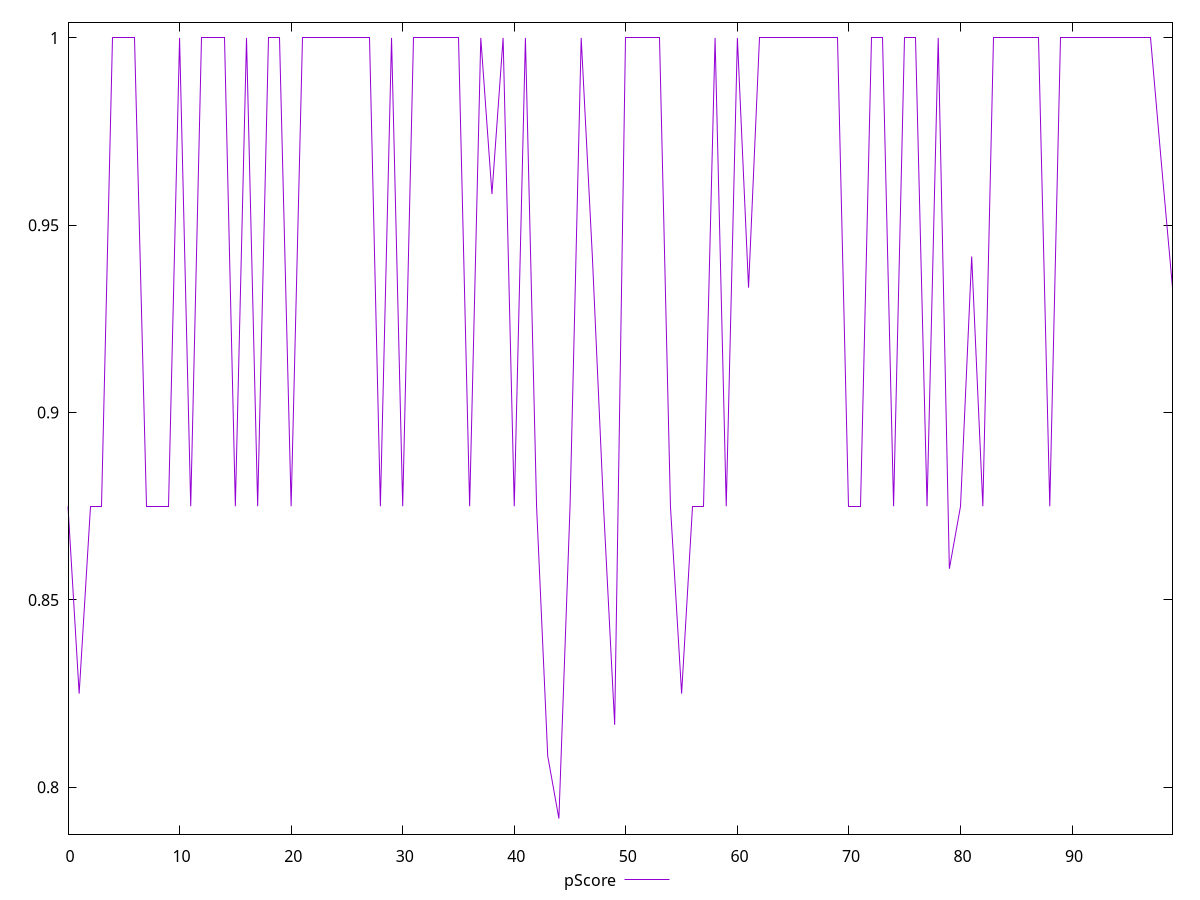 reset

$pScore <<EOF
0 0.875
1 0.825
2 0.875
3 0.875
4 1
5 1
6 1
7 0.875
8 0.875
9 0.875
10 1
11 0.875
12 1
13 1
14 1
15 0.875
16 1
17 0.875
18 1
19 1
20 0.875
21 1
22 1
23 1
24 1
25 1
26 1
27 1
28 0.875
29 1
30 0.875
31 1
32 1
33 1
34 1
35 1
36 0.875
37 1
38 0.9583333333333334
39 1
40 0.875
41 1
42 0.875
43 0.8083333333333333
44 0.7916666666666666
45 0.875
46 1
47 0.9416666666666667
48 0.875
49 0.8166666666666667
50 1
51 1
52 1
53 1
54 0.875
55 0.825
56 0.875
57 0.875
58 1
59 0.875
60 1
61 0.9333333333333333
62 1
63 1
64 1
65 1
66 1
67 1
68 1
69 1
70 0.875
71 0.875
72 1
73 1
74 0.875
75 1
76 1
77 0.875
78 1
79 0.8583333333333334
80 0.875
81 0.9416666666666667
82 0.875
83 1
84 1
85 1
86 1
87 1
88 0.875
89 1
90 1
91 1
92 1
93 1
94 1
95 1
96 1
97 1
98 0.9666666666666667
99 0.9333333333333333
EOF

set key outside below
set xrange [0:99]
set yrange [0.7875:1.0041666666666667]
set trange [0.7875:1.0041666666666667]
set terminal svg size 640, 500 enhanced background rgb 'white'
set output "reprap/unminified-css/samples/pages+cached+noexternal+nomedia+nocss+nojs/pScore/values.svg"

plot $pScore title "pScore" with line

reset
